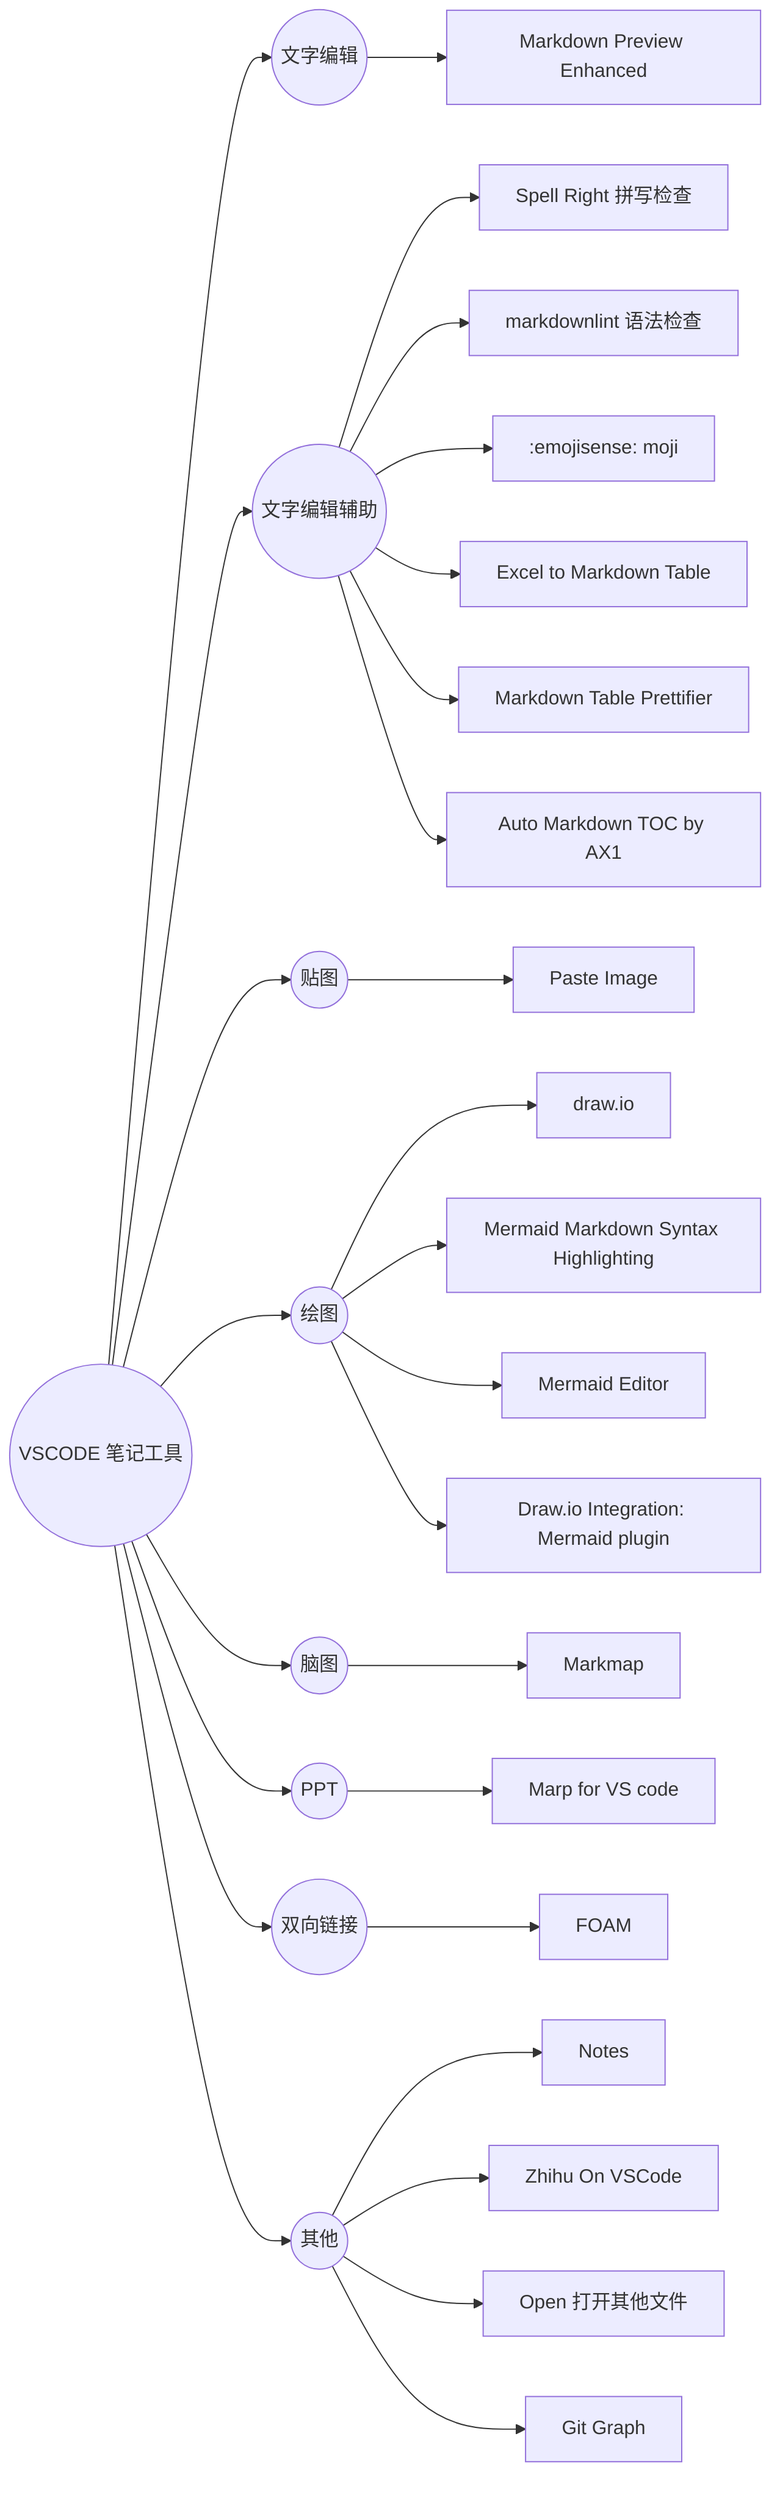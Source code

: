 graph LR
A((VSCODE 笔记工具))
A0((文字编辑))
A1((文字编辑辅助))
A11((贴图))
A2((绘图))
A3((脑图))
A4((PPT))
A5((双向链接))
A6((其他))
B[Markdown Preview Enhanced]
C[Paste Image]
D[Open 打开其他文件]
E[Spell Right 拼写检查]
F[markdownlint 语法检查]
G[:emojisense: moji]
H[Excel to Markdown Table]
I[Markdown Table Prettifier]
J[Auto Markdown TOC by AX1]
K["draw.io"]
L[Mermaid Markdown Syntax Highlighting]
M[Mermaid Editor]
N["Draw.io Integration: Mermaid plugin"]
O[Markmap]
P[Marp for VS code]
Q[Zhihu On VSCode]
R[Notes]
S[FOAM]
T[Git Graph]
A-->A0 & A1 & A11 & A2 & A3 & A4 & A5 & A6
A0-->B
A1-->E & F & G & H & I & J
A11-->C
A2-->K & L & M & N
A3-->O
A4-->P
A5-->S
A6-->R & Q & D & T